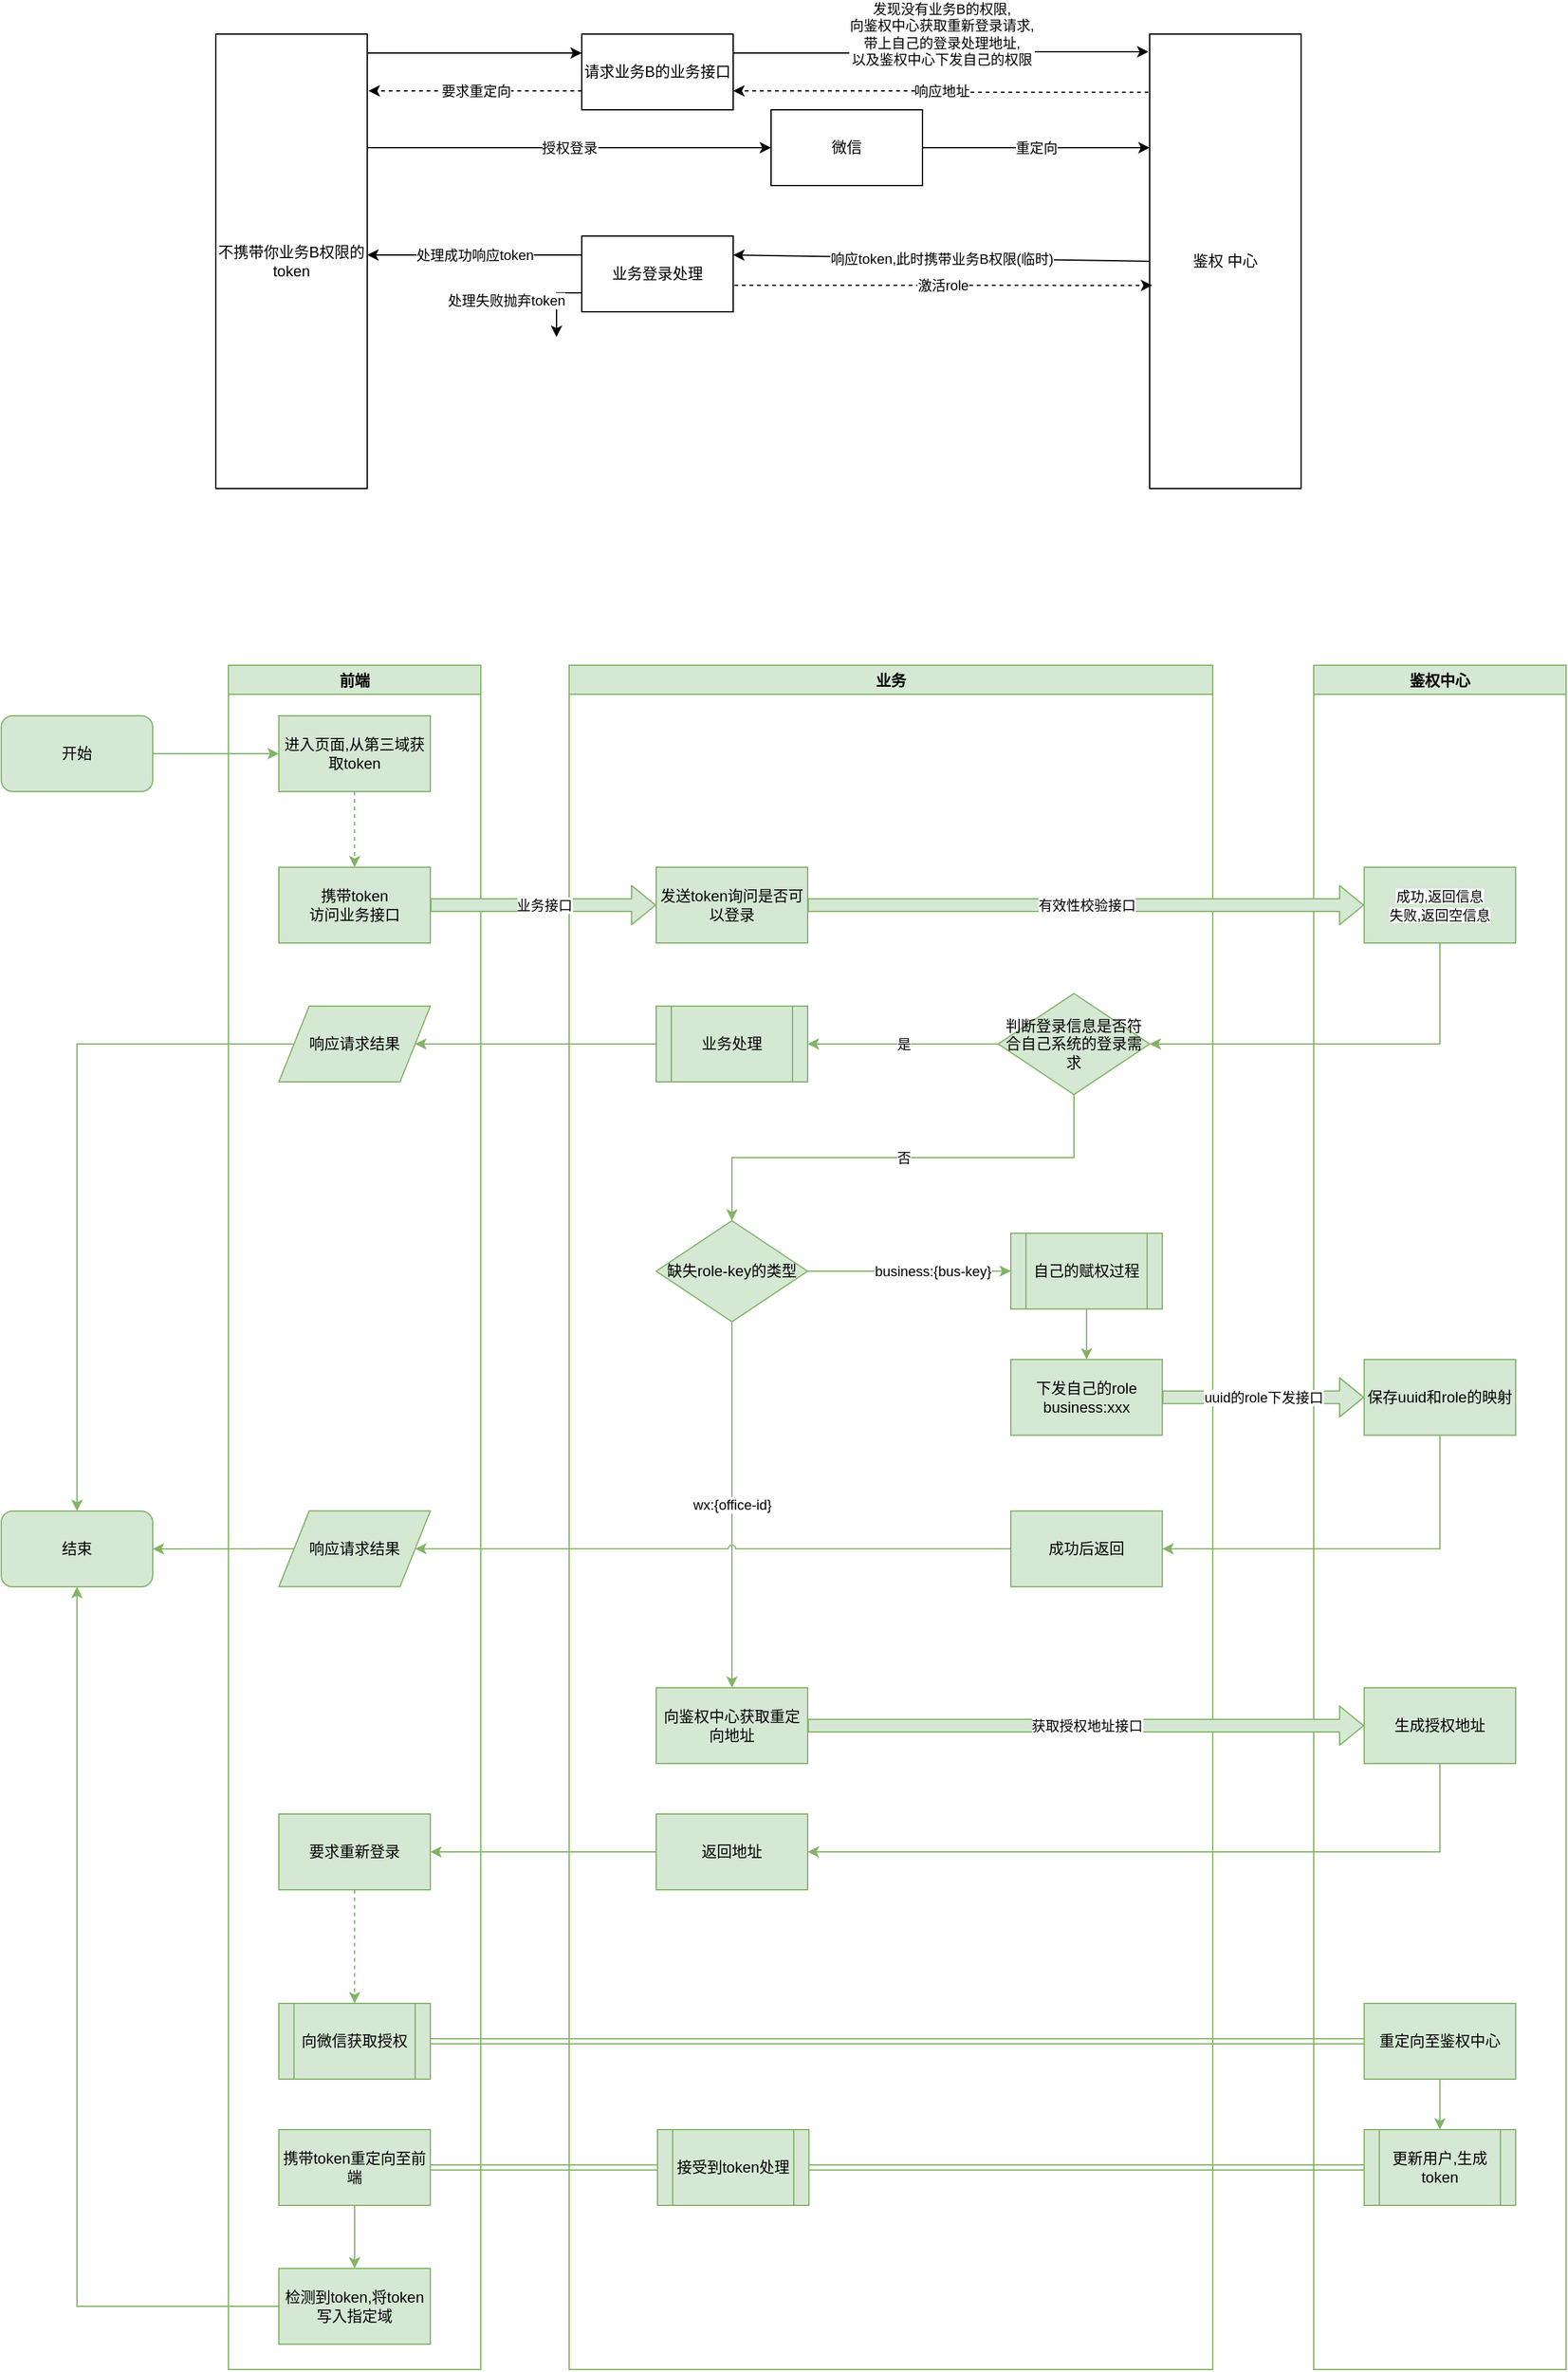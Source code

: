 <mxfile version="12.1.0" type="github" pages="1"><diagram id="Mq8XggP_lMWXcIESI5M7" name="第 1 页"><mxGraphModel dx="2031" dy="1147" grid="0" gridSize="10" guides="1" tooltips="1" connect="1" arrows="1" fold="1" page="0" pageScale="1" pageWidth="1400" pageHeight="850" math="0" shadow="0"><root><mxCell id="0"/><mxCell id="1" parent="0"/><mxCell id="YiPJDH2wXSY3Zl5ZHhwC-3" style="edgeStyle=orthogonalEdgeStyle;rounded=0;orthogonalLoop=1;jettySize=auto;html=1;entryX=0;entryY=0.25;entryDx=0;entryDy=0;" parent="1" source="YiPJDH2wXSY3Zl5ZHhwC-1" target="YiPJDH2wXSY3Zl5ZHhwC-2" edge="1"><mxGeometry relative="1" as="geometry"><mxPoint x="360" y="270" as="sourcePoint"/><Array as="points"><mxPoint x="370" y="95"/><mxPoint x="370" y="95"/></Array></mxGeometry></mxCell><mxCell id="YiPJDH2wXSY3Zl5ZHhwC-16" value="授权登录" style="edgeStyle=orthogonalEdgeStyle;rounded=0;orthogonalLoop=1;jettySize=auto;html=1;exitX=1;exitY=0.25;exitDx=0;exitDy=0;entryX=0;entryY=0.5;entryDx=0;entryDy=0;" parent="1" source="YiPJDH2wXSY3Zl5ZHhwC-1" target="YiPJDH2wXSY3Zl5ZHhwC-10" edge="1"><mxGeometry relative="1" as="geometry"/></mxCell><mxCell id="YiPJDH2wXSY3Zl5ZHhwC-1" value="不携带你业务B权限的token" style="rounded=0;whiteSpace=wrap;html=1;" parent="1" vertex="1"><mxGeometry x="230" y="80" width="120" height="360" as="geometry"/></mxCell><mxCell id="YiPJDH2wXSY3Zl5ZHhwC-6" value="&lt;div&gt;&lt;span style=&quot;font-size: 11px&quot;&gt;发现没有业务B的权限,&lt;/span&gt;&lt;/div&gt;&lt;div&gt;&lt;span style=&quot;font-size: 11px&quot;&gt;向鉴权中心获取重新登录请求,&lt;/span&gt;&lt;/div&gt;&lt;div&gt;&lt;span style=&quot;font-size: 11px&quot;&gt;带上自己的登录处理地址,&lt;/span&gt;&lt;/div&gt;&lt;div&gt;&lt;span style=&quot;font-size: 11px&quot;&gt;以及鉴权中心下发自己的权限&lt;/span&gt;&lt;/div&gt;" style="edgeStyle=orthogonalEdgeStyle;rounded=0;orthogonalLoop=1;jettySize=auto;html=1;exitX=1;exitY=0.25;exitDx=0;exitDy=0;entryX=-0.008;entryY=0.039;entryDx=0;entryDy=0;align=center;entryPerimeter=0;" parent="1" source="YiPJDH2wXSY3Zl5ZHhwC-2" target="YiPJDH2wXSY3Zl5ZHhwC-4" edge="1"><mxGeometry x="0.006" y="14" relative="1" as="geometry"><mxPoint as="offset"/></mxGeometry></mxCell><mxCell id="YiPJDH2wXSY3Zl5ZHhwC-9" value="要求重定向" style="edgeStyle=orthogonalEdgeStyle;rounded=0;orthogonalLoop=1;jettySize=auto;html=1;exitX=0;exitY=0.75;exitDx=0;exitDy=0;dashed=1;" parent="1" source="YiPJDH2wXSY3Zl5ZHhwC-2" edge="1"><mxGeometry relative="1" as="geometry"><mxPoint x="351" y="125" as="targetPoint"/><Array as="points"><mxPoint x="351" y="125"/></Array></mxGeometry></mxCell><mxCell id="YiPJDH2wXSY3Zl5ZHhwC-2" value="请求业务B的业务接口" style="rounded=0;whiteSpace=wrap;html=1;" parent="1" vertex="1"><mxGeometry x="520" y="80" width="120" height="60" as="geometry"/></mxCell><mxCell id="YiPJDH2wXSY3Zl5ZHhwC-8" value="响应地址" style="edgeStyle=orthogonalEdgeStyle;rounded=0;orthogonalLoop=1;jettySize=auto;html=1;exitX=-0.008;exitY=0.128;exitDx=0;exitDy=0;entryX=1;entryY=0.75;entryDx=0;entryDy=0;dashed=1;exitPerimeter=0;" parent="1" source="YiPJDH2wXSY3Zl5ZHhwC-4" target="YiPJDH2wXSY3Zl5ZHhwC-2" edge="1"><mxGeometry relative="1" as="geometry"/></mxCell><mxCell id="YiPJDH2wXSY3Zl5ZHhwC-4" value="鉴权 中心" style="rounded=0;whiteSpace=wrap;html=1;" parent="1" vertex="1"><mxGeometry x="970" y="80" width="120" height="360" as="geometry"/></mxCell><mxCell id="YiPJDH2wXSY3Zl5ZHhwC-17" value="重定向" style="edgeStyle=orthogonalEdgeStyle;rounded=0;orthogonalLoop=1;jettySize=auto;html=1;entryX=0;entryY=0.25;entryDx=0;entryDy=0;" parent="1" source="YiPJDH2wXSY3Zl5ZHhwC-10" target="YiPJDH2wXSY3Zl5ZHhwC-4" edge="1"><mxGeometry relative="1" as="geometry"/></mxCell><mxCell id="YiPJDH2wXSY3Zl5ZHhwC-10" value="微信" style="rounded=0;whiteSpace=wrap;html=1;" parent="1" vertex="1"><mxGeometry x="670" y="140" width="120" height="60" as="geometry"/></mxCell><mxCell id="YiPJDH2wXSY3Zl5ZHhwC-24" value="处理成功响应token" style="edgeStyle=orthogonalEdgeStyle;rounded=0;orthogonalLoop=1;jettySize=auto;html=1;exitX=0;exitY=0.25;exitDx=0;exitDy=0;" parent="1" source="YiPJDH2wXSY3Zl5ZHhwC-22" edge="1"><mxGeometry relative="1" as="geometry"><mxPoint x="350" y="255" as="targetPoint"/></mxGeometry></mxCell><mxCell id="YiPJDH2wXSY3Zl5ZHhwC-28" value="处理失败抛弃token" style="edgeStyle=orthogonalEdgeStyle;rounded=0;orthogonalLoop=1;jettySize=auto;html=1;exitX=0;exitY=0.75;exitDx=0;exitDy=0;" parent="1" source="YiPJDH2wXSY3Zl5ZHhwC-22" edge="1"><mxGeometry x="-0.273" y="40" relative="1" as="geometry"><mxPoint x="500" y="320" as="targetPoint"/><mxPoint x="-80" y="5" as="offset"/></mxGeometry></mxCell><mxCell id="YiPJDH2wXSY3Zl5ZHhwC-22" value="业务登录处理" style="rounded=0;whiteSpace=wrap;html=1;" parent="1" vertex="1"><mxGeometry x="520" y="240" width="120" height="60" as="geometry"/></mxCell><mxCell id="YiPJDH2wXSY3Zl5ZHhwC-23" value="激活role" style="endArrow=classic;html=1;exitX=1.008;exitY=0.65;exitDx=0;exitDy=0;entryX=0.017;entryY=0.553;entryDx=0;entryDy=0;entryPerimeter=0;exitPerimeter=0;dashed=1;" parent="1" source="YiPJDH2wXSY3Zl5ZHhwC-22" target="YiPJDH2wXSY3Zl5ZHhwC-4" edge="1"><mxGeometry width="50" height="50" relative="1" as="geometry"><mxPoint x="230" y="510" as="sourcePoint"/><mxPoint x="280" y="460" as="targetPoint"/></mxGeometry></mxCell><mxCell id="YiPJDH2wXSY3Zl5ZHhwC-25" value="响应token,此时携带业务B权限(临时)" style="endArrow=classic;html=1;entryX=1;entryY=0.25;entryDx=0;entryDy=0;exitX=0;exitY=0.5;exitDx=0;exitDy=0;" parent="1" source="YiPJDH2wXSY3Zl5ZHhwC-4" target="YiPJDH2wXSY3Zl5ZHhwC-22" edge="1"><mxGeometry width="50" height="50" relative="1" as="geometry"><mxPoint x="230" y="510" as="sourcePoint"/><mxPoint x="280" y="460" as="targetPoint"/></mxGeometry></mxCell><mxCell id="fsKDs9eeewQuz6qnZtg2-22" value="" style="edgeStyle=orthogonalEdgeStyle;rounded=0;orthogonalLoop=1;jettySize=auto;html=1;exitX=0.5;exitY=1;exitDx=0;exitDy=0;entryX=1;entryY=0.5;entryDx=0;entryDy=0;fillColor=#d5e8d4;strokeColor=#82b366;" edge="1" parent="1" source="fsKDs9eeewQuz6qnZtg2-27" target="fsKDs9eeewQuz6qnZtg2-25"><mxGeometry relative="1" as="geometry"><mxPoint x="920" y="910" as="sourcePoint"/><mxPoint x="680" y="910" as="targetPoint"/></mxGeometry></mxCell><mxCell id="fsKDs9eeewQuz6qnZtg2-122" style="edgeStyle=orthogonalEdgeStyle;rounded=0;jumpStyle=arc;orthogonalLoop=1;jettySize=auto;html=1;exitX=1;exitY=0.5;exitDx=0;exitDy=0;entryX=0;entryY=0.5;entryDx=0;entryDy=0;fillColor=#d5e8d4;strokeColor=#82b366;" edge="1" parent="1" source="fsKDs9eeewQuz6qnZtg2-60" target="fsKDs9eeewQuz6qnZtg2-121"><mxGeometry relative="1" as="geometry"/></mxCell><mxCell id="fsKDs9eeewQuz6qnZtg2-60" value="开始" style="rounded=1;whiteSpace=wrap;html=1;fillColor=#d5e8d4;strokeColor=#82b366;" vertex="1" parent="1"><mxGeometry x="60" y="620" width="120" height="60" as="geometry"/></mxCell><mxCell id="fsKDs9eeewQuz6qnZtg2-62" value="前端" style="swimlane;fillColor=#d5e8d4;strokeColor=#82b366;" vertex="1" parent="1"><mxGeometry x="240" y="580" width="200" height="1350" as="geometry"/></mxCell><mxCell id="fsKDs9eeewQuz6qnZtg2-52" value="要求重新登录" style="rounded=0;whiteSpace=wrap;html=1;fillColor=#d5e8d4;strokeColor=#82b366;" vertex="1" parent="fsKDs9eeewQuz6qnZtg2-62"><mxGeometry x="40" y="910" width="120" height="60" as="geometry"/></mxCell><mxCell id="fsKDs9eeewQuz6qnZtg2-8" value="携带token&lt;br&gt;访问业务接口" style="rounded=0;whiteSpace=wrap;html=1;fillColor=#d5e8d4;strokeColor=#82b366;" vertex="1" parent="fsKDs9eeewQuz6qnZtg2-62"><mxGeometry x="40" y="160" width="120" height="60" as="geometry"/></mxCell><mxCell id="fsKDs9eeewQuz6qnZtg2-81" value="响应请求结果" style="shape=parallelogram;perimeter=parallelogramPerimeter;whiteSpace=wrap;html=1;fillColor=#d5e8d4;strokeColor=#82b366;" vertex="1" parent="fsKDs9eeewQuz6qnZtg2-62"><mxGeometry x="40" y="270" width="120" height="60" as="geometry"/></mxCell><mxCell id="fsKDs9eeewQuz6qnZtg2-82" value="响应请求结果" style="shape=parallelogram;perimeter=parallelogramPerimeter;whiteSpace=wrap;html=1;fillColor=#d5e8d4;strokeColor=#82b366;" vertex="1" parent="fsKDs9eeewQuz6qnZtg2-62"><mxGeometry x="40" y="669.929" width="120" height="60" as="geometry"/></mxCell><mxCell id="fsKDs9eeewQuz6qnZtg2-123" style="edgeStyle=orthogonalEdgeStyle;rounded=0;jumpStyle=arc;orthogonalLoop=1;jettySize=auto;html=1;exitX=0.5;exitY=1;exitDx=0;exitDy=0;dashed=1;fillColor=#d5e8d4;strokeColor=#82b366;" edge="1" parent="fsKDs9eeewQuz6qnZtg2-62" source="fsKDs9eeewQuz6qnZtg2-121" target="fsKDs9eeewQuz6qnZtg2-8"><mxGeometry relative="1" as="geometry"/></mxCell><mxCell id="fsKDs9eeewQuz6qnZtg2-121" value="进入页面,从第三域获取token" style="rounded=0;whiteSpace=wrap;html=1;fillColor=#d5e8d4;strokeColor=#82b366;" vertex="1" parent="fsKDs9eeewQuz6qnZtg2-62"><mxGeometry x="40" y="40" width="120" height="60" as="geometry"/></mxCell><mxCell id="fsKDs9eeewQuz6qnZtg2-70" value="业务" style="swimlane;fillColor=#d5e8d4;strokeColor=#82b366;" vertex="1" parent="1"><mxGeometry x="510" y="580" width="510" height="1350" as="geometry"/></mxCell><mxCell id="fsKDs9eeewQuz6qnZtg2-25" value="判断登录信息是否符合自己系统的登录需求" style="rhombus;whiteSpace=wrap;html=1;fillColor=#d5e8d4;strokeColor=#82b366;" vertex="1" parent="fsKDs9eeewQuz6qnZtg2-70"><mxGeometry x="340" y="260" width="120" height="80" as="geometry"/></mxCell><mxCell id="fsKDs9eeewQuz6qnZtg2-28" value="缺失role-key的类型" style="rhombus;whiteSpace=wrap;html=1;fillColor=#d5e8d4;strokeColor=#82b366;" vertex="1" parent="fsKDs9eeewQuz6qnZtg2-70"><mxGeometry x="69" y="440" width="120" height="80" as="geometry"/></mxCell><mxCell id="fsKDs9eeewQuz6qnZtg2-31" value="否" style="edgeStyle=orthogonalEdgeStyle;rounded=0;orthogonalLoop=1;jettySize=auto;html=1;exitX=0.5;exitY=1;exitDx=0;exitDy=0;entryX=0.5;entryY=0;entryDx=0;entryDy=0;fillColor=#d5e8d4;strokeColor=#82b366;" edge="1" parent="fsKDs9eeewQuz6qnZtg2-70" source="fsKDs9eeewQuz6qnZtg2-25" target="fsKDs9eeewQuz6qnZtg2-28"><mxGeometry relative="1" as="geometry"/></mxCell><mxCell id="fsKDs9eeewQuz6qnZtg2-35" value="向鉴权中心获取重定向地址" style="rounded=0;whiteSpace=wrap;html=1;fillColor=#d5e8d4;strokeColor=#82b366;" vertex="1" parent="fsKDs9eeewQuz6qnZtg2-70"><mxGeometry x="69" y="810" width="120" height="60" as="geometry"/></mxCell><mxCell id="fsKDs9eeewQuz6qnZtg2-12" value="发送token询问是否可以登录" style="rounded=0;whiteSpace=wrap;html=1;fillColor=#d5e8d4;strokeColor=#82b366;" vertex="1" parent="fsKDs9eeewQuz6qnZtg2-70"><mxGeometry x="69" y="160" width="120" height="60" as="geometry"/></mxCell><mxCell id="fsKDs9eeewQuz6qnZtg2-37" value="wx:{office-id}" style="edgeStyle=orthogonalEdgeStyle;rounded=0;orthogonalLoop=1;jettySize=auto;html=1;exitX=0.5;exitY=1;exitDx=0;exitDy=0;entryX=0.5;entryY=0;entryDx=0;entryDy=0;fillColor=#d5e8d4;strokeColor=#82b366;" edge="1" parent="fsKDs9eeewQuz6qnZtg2-70" source="fsKDs9eeewQuz6qnZtg2-28" target="fsKDs9eeewQuz6qnZtg2-35"><mxGeometry relative="1" as="geometry"/></mxCell><mxCell id="fsKDs9eeewQuz6qnZtg2-85" value="业务处理" style="shape=process;whiteSpace=wrap;html=1;backgroundOutline=1;fillColor=#d5e8d4;strokeColor=#82b366;" vertex="1" parent="fsKDs9eeewQuz6qnZtg2-70"><mxGeometry x="69" y="270" width="120" height="60" as="geometry"/></mxCell><mxCell id="fsKDs9eeewQuz6qnZtg2-32" value="是" style="edgeStyle=orthogonalEdgeStyle;rounded=0;orthogonalLoop=1;jettySize=auto;html=1;exitX=0;exitY=0.5;exitDx=0;exitDy=0;entryX=1;entryY=0.5;entryDx=0;entryDy=0;fillColor=#d5e8d4;strokeColor=#82b366;" edge="1" parent="fsKDs9eeewQuz6qnZtg2-70" source="fsKDs9eeewQuz6qnZtg2-25" target="fsKDs9eeewQuz6qnZtg2-85"><mxGeometry relative="1" as="geometry"><mxPoint x="180" y="300" as="targetPoint"/></mxGeometry></mxCell><mxCell id="fsKDs9eeewQuz6qnZtg2-86" value="自己的赋权过程" style="shape=process;whiteSpace=wrap;html=1;backgroundOutline=1;fillColor=#d5e8d4;strokeColor=#82b366;" vertex="1" parent="fsKDs9eeewQuz6qnZtg2-70"><mxGeometry x="350" y="449.929" width="120" height="60" as="geometry"/></mxCell><mxCell id="fsKDs9eeewQuz6qnZtg2-43" value="下发自己的role&lt;br&gt;business:xxx" style="rounded=0;whiteSpace=wrap;html=1;fillColor=#d5e8d4;strokeColor=#82b366;" vertex="1" parent="fsKDs9eeewQuz6qnZtg2-70"><mxGeometry x="350" y="549.929" width="120" height="60" as="geometry"/></mxCell><mxCell id="fsKDs9eeewQuz6qnZtg2-38" value="business:{bus-key}" style="edgeStyle=orthogonalEdgeStyle;rounded=0;orthogonalLoop=1;jettySize=auto;html=1;exitX=1;exitY=0.5;exitDx=0;exitDy=0;entryX=0;entryY=0.5;entryDx=0;entryDy=0;fillColor=#d5e8d4;strokeColor=#82b366;" edge="1" parent="fsKDs9eeewQuz6qnZtg2-70" source="fsKDs9eeewQuz6qnZtg2-28" target="fsKDs9eeewQuz6qnZtg2-86"><mxGeometry x="0.231" relative="1" as="geometry"><mxPoint x="129" y="580" as="sourcePoint"/><mxPoint x="128.765" y="740" as="targetPoint"/><mxPoint as="offset"/></mxGeometry></mxCell><mxCell id="fsKDs9eeewQuz6qnZtg2-44" style="edgeStyle=orthogonalEdgeStyle;rounded=0;orthogonalLoop=1;jettySize=auto;html=1;exitX=0.5;exitY=1;exitDx=0;exitDy=0;entryX=0.5;entryY=0;entryDx=0;entryDy=0;fillColor=#d5e8d4;strokeColor=#82b366;" edge="1" parent="fsKDs9eeewQuz6qnZtg2-70" source="fsKDs9eeewQuz6qnZtg2-86" target="fsKDs9eeewQuz6qnZtg2-43"><mxGeometry relative="1" as="geometry"><mxPoint x="399.265" y="13.794" as="sourcePoint"/></mxGeometry></mxCell><mxCell id="fsKDs9eeewQuz6qnZtg2-58" value="返回地址" style="rounded=0;whiteSpace=wrap;html=1;fillColor=#d5e8d4;strokeColor=#82b366;" vertex="1" parent="fsKDs9eeewQuz6qnZtg2-70"><mxGeometry x="69" y="910" width="120" height="60" as="geometry"/></mxCell><mxCell id="fsKDs9eeewQuz6qnZtg2-47" value="成功后返回" style="rounded=0;whiteSpace=wrap;html=1;fillColor=#d5e8d4;strokeColor=#82b366;" vertex="1" parent="fsKDs9eeewQuz6qnZtg2-70"><mxGeometry x="350" y="669.929" width="120" height="60" as="geometry"/></mxCell><mxCell id="fsKDs9eeewQuz6qnZtg2-71" value="鉴权中心" style="swimlane;fillColor=#d5e8d4;strokeColor=#82b366;" vertex="1" parent="1"><mxGeometry x="1100" y="580" width="200" height="1350" as="geometry"/></mxCell><mxCell id="fsKDs9eeewQuz6qnZtg2-27" value="&lt;span style=&quot;font-size: 11px ; background-color: rgb(255 , 255 , 255)&quot;&gt;成功,返回信息&lt;br&gt;失败,返回空信息&lt;/span&gt;" style="rounded=0;whiteSpace=wrap;html=1;fillColor=#d5e8d4;strokeColor=#82b366;" vertex="1" parent="fsKDs9eeewQuz6qnZtg2-71"><mxGeometry x="40" y="160" width="120" height="60" as="geometry"/></mxCell><mxCell id="fsKDs9eeewQuz6qnZtg2-55" value="保存uuid和role的映射" style="rounded=0;whiteSpace=wrap;html=1;fillColor=#d5e8d4;strokeColor=#82b366;" vertex="1" parent="fsKDs9eeewQuz6qnZtg2-71"><mxGeometry x="40" y="549.929" width="120" height="60" as="geometry"/></mxCell><mxCell id="fsKDs9eeewQuz6qnZtg2-95" value="生成授权地址" style="rounded=0;whiteSpace=wrap;html=1;fillColor=#d5e8d4;strokeColor=#82b366;" vertex="1" parent="fsKDs9eeewQuz6qnZtg2-71"><mxGeometry x="40" y="810" width="120" height="60" as="geometry"/></mxCell><mxCell id="fsKDs9eeewQuz6qnZtg2-74" value="结束" style="rounded=1;whiteSpace=wrap;html=1;fillColor=#d5e8d4;strokeColor=#82b366;" vertex="1" parent="1"><mxGeometry x="60" y="1250" width="120" height="60" as="geometry"/></mxCell><mxCell id="fsKDs9eeewQuz6qnZtg2-77" style="edgeStyle=orthogonalEdgeStyle;rounded=0;jumpStyle=arc;orthogonalLoop=1;jettySize=auto;html=1;exitX=0;exitY=0.5;exitDx=0;exitDy=0;entryX=1;entryY=0.5;entryDx=0;entryDy=0;fillColor=#d5e8d4;strokeColor=#82b366;" edge="1" parent="1" source="fsKDs9eeewQuz6qnZtg2-82" target="fsKDs9eeewQuz6qnZtg2-74"><mxGeometry relative="1" as="geometry"><mxPoint x="280" y="1470" as="sourcePoint"/></mxGeometry></mxCell><mxCell id="fsKDs9eeewQuz6qnZtg2-80" style="edgeStyle=orthogonalEdgeStyle;rounded=0;jumpStyle=arc;orthogonalLoop=1;jettySize=auto;html=1;exitX=0;exitY=0.5;exitDx=0;exitDy=0;entryX=0.5;entryY=0;entryDx=0;entryDy=0;fillColor=#d5e8d4;strokeColor=#82b366;" edge="1" parent="1" source="fsKDs9eeewQuz6qnZtg2-81" target="fsKDs9eeewQuz6qnZtg2-74"><mxGeometry relative="1" as="geometry"><mxPoint x="280" y="880" as="sourcePoint"/></mxGeometry></mxCell><mxCell id="fsKDs9eeewQuz6qnZtg2-87" value="业务接口" style="shape=flexArrow;endArrow=classic;html=1;exitX=1;exitY=0.5;exitDx=0;exitDy=0;entryX=0;entryY=0.5;entryDx=0;entryDy=0;fillColor=#d5e8d4;strokeColor=#82b366;" edge="1" parent="1" source="fsKDs9eeewQuz6qnZtg2-8" target="fsKDs9eeewQuz6qnZtg2-12"><mxGeometry width="50" height="50" relative="1" as="geometry"><mxPoint x="450" y="800" as="sourcePoint"/><mxPoint x="560" y="770" as="targetPoint"/></mxGeometry></mxCell><mxCell id="fsKDs9eeewQuz6qnZtg2-88" value="有效性校验接口" style="shape=flexArrow;endArrow=classic;html=1;exitX=1;exitY=0.5;exitDx=0;exitDy=0;fillColor=#d5e8d4;strokeColor=#82b366;" edge="1" parent="1" source="fsKDs9eeewQuz6qnZtg2-12" target="fsKDs9eeewQuz6qnZtg2-27"><mxGeometry width="50" height="50" relative="1" as="geometry"><mxPoint x="810" y="800" as="sourcePoint"/><mxPoint x="1200" y="770" as="targetPoint"/></mxGeometry></mxCell><mxCell id="fsKDs9eeewQuz6qnZtg2-97" style="edgeStyle=orthogonalEdgeStyle;rounded=0;jumpStyle=arc;orthogonalLoop=1;jettySize=auto;html=1;exitX=0;exitY=0.5;exitDx=0;exitDy=0;entryX=1;entryY=0.5;entryDx=0;entryDy=0;fillColor=#d5e8d4;strokeColor=#82b366;" edge="1" parent="1" source="fsKDs9eeewQuz6qnZtg2-85" target="fsKDs9eeewQuz6qnZtg2-81"><mxGeometry relative="1" as="geometry"/></mxCell><mxCell id="fsKDs9eeewQuz6qnZtg2-92" value="uuid的role下发接口" style="shape=flexArrow;endArrow=classic;html=1;exitX=1;exitY=0.5;exitDx=0;exitDy=0;entryX=0;entryY=0.5;entryDx=0;entryDy=0;fillColor=#d5e8d4;strokeColor=#82b366;" edge="1" parent="1" source="fsKDs9eeewQuz6qnZtg2-43" target="fsKDs9eeewQuz6qnZtg2-55"><mxGeometry width="50" height="50" relative="1" as="geometry"><mxPoint x="1290.5" y="603.5" as="sourcePoint"/><mxPoint x="1390.5" y="593.5" as="targetPoint"/></mxGeometry></mxCell><mxCell id="fsKDs9eeewQuz6qnZtg2-48" style="edgeStyle=orthogonalEdgeStyle;rounded=0;orthogonalLoop=1;jettySize=auto;html=1;entryX=1;entryY=0.5;entryDx=0;entryDy=0;exitX=0.5;exitY=1;exitDx=0;exitDy=0;fillColor=#d5e8d4;strokeColor=#82b366;" edge="1" parent="1" source="fsKDs9eeewQuz6qnZtg2-55" target="fsKDs9eeewQuz6qnZtg2-47"><mxGeometry relative="1" as="geometry"><mxPoint x="1330.5" y="683.5" as="sourcePoint"/></mxGeometry></mxCell><mxCell id="fsKDs9eeewQuz6qnZtg2-72" style="edgeStyle=orthogonalEdgeStyle;rounded=0;jumpStyle=arc;orthogonalLoop=1;jettySize=auto;html=1;exitX=0;exitY=0.5;exitDx=0;exitDy=0;fillColor=#d5e8d4;strokeColor=#82b366;" edge="1" parent="1" source="fsKDs9eeewQuz6qnZtg2-58" target="fsKDs9eeewQuz6qnZtg2-52"><mxGeometry relative="1" as="geometry"/></mxCell><mxCell id="fsKDs9eeewQuz6qnZtg2-96" style="edgeStyle=orthogonalEdgeStyle;rounded=0;jumpStyle=arc;orthogonalLoop=1;jettySize=auto;html=1;exitX=0.5;exitY=1;exitDx=0;exitDy=0;entryX=1;entryY=0.5;entryDx=0;entryDy=0;fillColor=#d5e8d4;strokeColor=#82b366;" edge="1" parent="1" source="fsKDs9eeewQuz6qnZtg2-95" target="fsKDs9eeewQuz6qnZtg2-58"><mxGeometry relative="1" as="geometry"/></mxCell><mxCell id="fsKDs9eeewQuz6qnZtg2-91" value="获取授权地址接口" style="shape=flexArrow;endArrow=classic;html=1;exitX=1;exitY=0.5;exitDx=0;exitDy=0;entryX=0;entryY=0.5;entryDx=0;entryDy=0;fillColor=#d5e8d4;strokeColor=#82b366;" edge="1" parent="1" source="fsKDs9eeewQuz6qnZtg2-35" target="fsKDs9eeewQuz6qnZtg2-95"><mxGeometry width="50" height="50" relative="1" as="geometry"><mxPoint x="1060" y="1080" as="sourcePoint"/><mxPoint x="1190" y="1060" as="targetPoint"/></mxGeometry></mxCell><mxCell id="fsKDs9eeewQuz6qnZtg2-101" style="edgeStyle=orthogonalEdgeStyle;rounded=0;jumpStyle=arc;orthogonalLoop=1;jettySize=auto;html=1;exitX=0;exitY=0.5;exitDx=0;exitDy=0;entryX=1;entryY=0.5;entryDx=0;entryDy=0;fillColor=#d5e8d4;strokeColor=#82b366;" edge="1" parent="1" source="fsKDs9eeewQuz6qnZtg2-47" target="fsKDs9eeewQuz6qnZtg2-82"><mxGeometry relative="1" as="geometry"/></mxCell><mxCell id="fsKDs9eeewQuz6qnZtg2-103" value="向微信获取授权" style="shape=process;whiteSpace=wrap;html=1;backgroundOutline=1;fillColor=#d5e8d4;strokeColor=#82b366;" vertex="1" parent="1"><mxGeometry x="280" y="1640" width="120" height="60" as="geometry"/></mxCell><mxCell id="fsKDs9eeewQuz6qnZtg2-104" style="edgeStyle=orthogonalEdgeStyle;rounded=0;jumpStyle=arc;orthogonalLoop=1;jettySize=auto;html=1;exitX=0.5;exitY=1;exitDx=0;exitDy=0;dashed=1;fillColor=#d5e8d4;strokeColor=#82b366;" edge="1" parent="1" source="fsKDs9eeewQuz6qnZtg2-52" target="fsKDs9eeewQuz6qnZtg2-103"><mxGeometry relative="1" as="geometry"/></mxCell><mxCell id="fsKDs9eeewQuz6qnZtg2-109" style="edgeStyle=orthogonalEdgeStyle;rounded=0;jumpStyle=arc;orthogonalLoop=1;jettySize=auto;html=1;exitX=0.5;exitY=1;exitDx=0;exitDy=0;fillColor=#d5e8d4;strokeColor=#82b366;" edge="1" parent="1" source="fsKDs9eeewQuz6qnZtg2-105" target="fsKDs9eeewQuz6qnZtg2-108"><mxGeometry relative="1" as="geometry"/></mxCell><mxCell id="fsKDs9eeewQuz6qnZtg2-105" value="重定向至鉴权中心" style="rounded=0;whiteSpace=wrap;html=1;fillColor=#d5e8d4;strokeColor=#82b366;" vertex="1" parent="1"><mxGeometry x="1140" y="1640" width="120" height="60" as="geometry"/></mxCell><mxCell id="fsKDs9eeewQuz6qnZtg2-106" value="" style="shape=link;html=1;entryX=1;entryY=0.5;entryDx=0;entryDy=0;exitX=0;exitY=0.5;exitDx=0;exitDy=0;fillColor=#d5e8d4;strokeColor=#82b366;" edge="1" parent="1" source="fsKDs9eeewQuz6qnZtg2-105" target="fsKDs9eeewQuz6qnZtg2-103"><mxGeometry width="50" height="50" relative="1" as="geometry"><mxPoint x="70" y="1780" as="sourcePoint"/><mxPoint x="120" y="1730" as="targetPoint"/></mxGeometry></mxCell><mxCell id="fsKDs9eeewQuz6qnZtg2-108" value="更新用户,生成token" style="shape=process;whiteSpace=wrap;html=1;backgroundOutline=1;fillColor=#d5e8d4;strokeColor=#82b366;" vertex="1" parent="1"><mxGeometry x="1140" y="1740" width="120" height="60" as="geometry"/></mxCell><mxCell id="fsKDs9eeewQuz6qnZtg2-112" value="接受到token处理" style="shape=process;whiteSpace=wrap;html=1;backgroundOutline=1;fillColor=#d5e8d4;strokeColor=#82b366;" vertex="1" parent="1"><mxGeometry x="580" y="1740" width="120" height="60" as="geometry"/></mxCell><mxCell id="fsKDs9eeewQuz6qnZtg2-119" style="edgeStyle=orthogonalEdgeStyle;rounded=0;jumpStyle=arc;orthogonalLoop=1;jettySize=auto;html=1;exitX=0.5;exitY=1;exitDx=0;exitDy=0;entryX=0.5;entryY=0;entryDx=0;entryDy=0;fillColor=#d5e8d4;strokeColor=#82b366;" edge="1" parent="1" source="fsKDs9eeewQuz6qnZtg2-114" target="fsKDs9eeewQuz6qnZtg2-118"><mxGeometry relative="1" as="geometry"/></mxCell><mxCell id="fsKDs9eeewQuz6qnZtg2-114" value="携带token重定向至前端" style="rounded=0;whiteSpace=wrap;html=1;fillColor=#d5e8d4;strokeColor=#82b366;" vertex="1" parent="1"><mxGeometry x="280" y="1740" width="120" height="60" as="geometry"/></mxCell><mxCell id="fsKDs9eeewQuz6qnZtg2-116" value="" style="shape=link;html=1;entryX=1;entryY=0.5;entryDx=0;entryDy=0;exitX=0;exitY=0.5;exitDx=0;exitDy=0;fillColor=#d5e8d4;strokeColor=#82b366;" edge="1" parent="1" source="fsKDs9eeewQuz6qnZtg2-108" target="fsKDs9eeewQuz6qnZtg2-112"><mxGeometry width="50" height="50" relative="1" as="geometry"><mxPoint x="1150" y="1680" as="sourcePoint"/><mxPoint x="410" y="1680" as="targetPoint"/></mxGeometry></mxCell><mxCell id="fsKDs9eeewQuz6qnZtg2-117" value="" style="shape=link;html=1;entryX=1;entryY=0.5;entryDx=0;entryDy=0;exitX=0;exitY=0.5;exitDx=0;exitDy=0;fillColor=#d5e8d4;strokeColor=#82b366;" edge="1" parent="1" source="fsKDs9eeewQuz6qnZtg2-112" target="fsKDs9eeewQuz6qnZtg2-114"><mxGeometry width="50" height="50" relative="1" as="geometry"><mxPoint x="1160" y="1690" as="sourcePoint"/><mxPoint x="420" y="1690" as="targetPoint"/></mxGeometry></mxCell><mxCell id="fsKDs9eeewQuz6qnZtg2-120" style="edgeStyle=orthogonalEdgeStyle;rounded=0;jumpStyle=arc;orthogonalLoop=1;jettySize=auto;html=1;exitX=0;exitY=0.5;exitDx=0;exitDy=0;entryX=0.5;entryY=1;entryDx=0;entryDy=0;fillColor=#d5e8d4;strokeColor=#82b366;" edge="1" parent="1" source="fsKDs9eeewQuz6qnZtg2-118" target="fsKDs9eeewQuz6qnZtg2-74"><mxGeometry relative="1" as="geometry"/></mxCell><mxCell id="fsKDs9eeewQuz6qnZtg2-118" value="检测到token,将token写入指定域" style="rounded=0;whiteSpace=wrap;html=1;fillColor=#d5e8d4;strokeColor=#82b366;" vertex="1" parent="1"><mxGeometry x="280" y="1850" width="120" height="60" as="geometry"/></mxCell></root></mxGraphModel></diagram></mxfile>